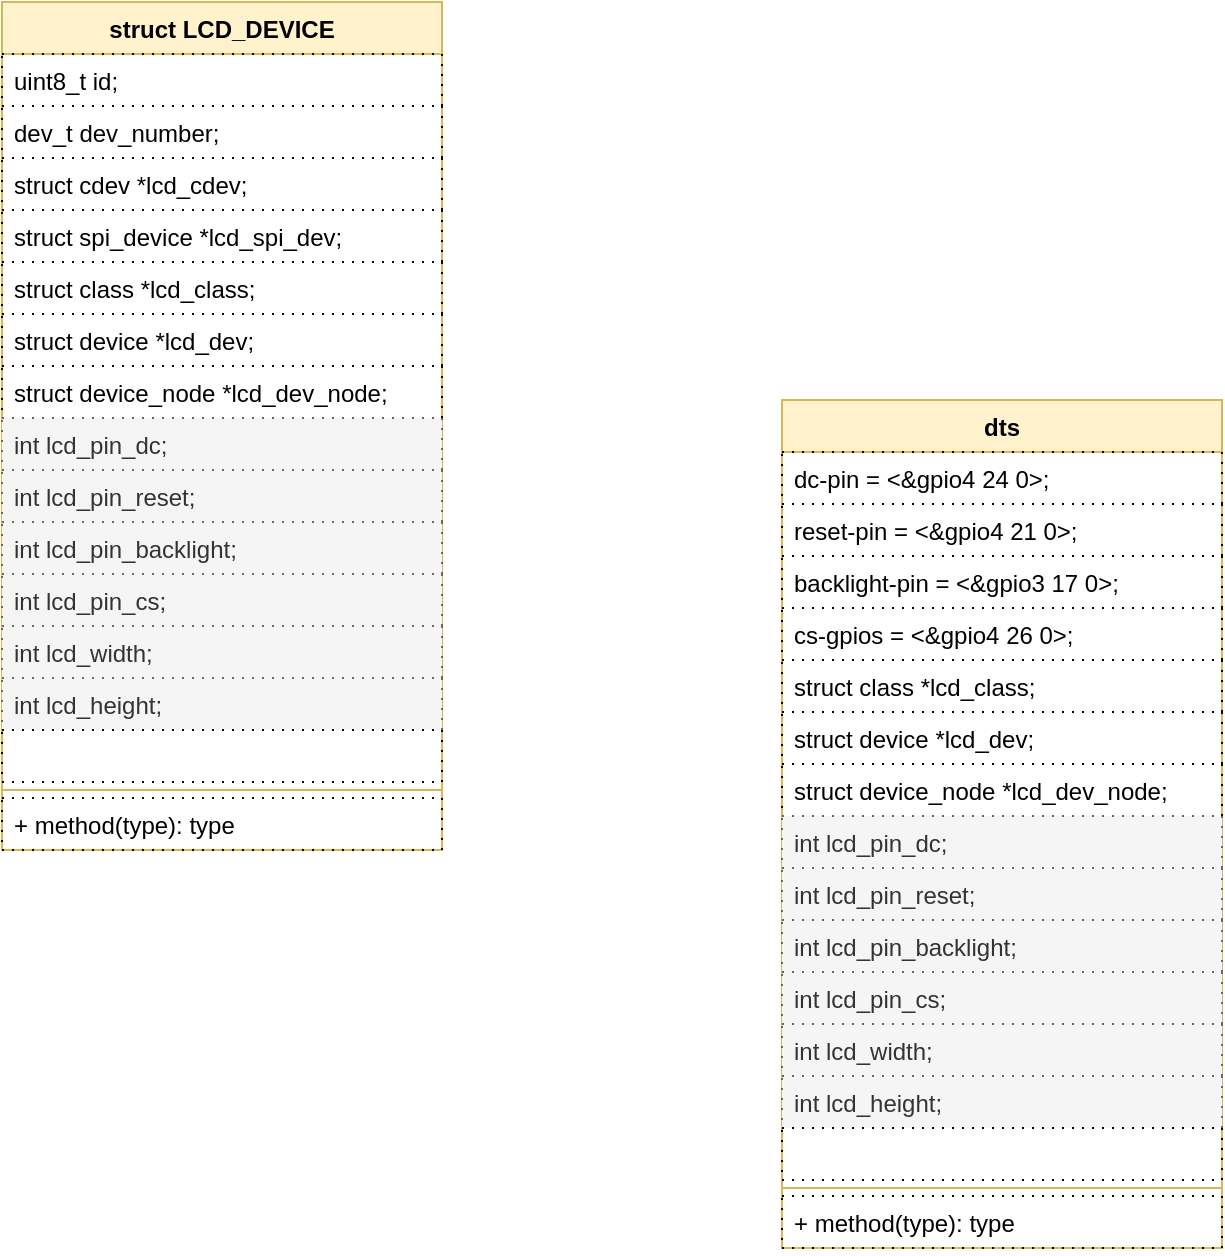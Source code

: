 <mxfile version="22.1.2" type="device">
  <diagram name="第 1 页" id="3Jb-eVokutX10mfzesF-">
    <mxGraphModel dx="1179" dy="709" grid="1" gridSize="10" guides="1" tooltips="1" connect="1" arrows="1" fold="1" page="1" pageScale="1" pageWidth="827" pageHeight="1169" math="0" shadow="0">
      <root>
        <mxCell id="0" />
        <mxCell id="1" parent="0" />
        <mxCell id="gZiH5MzmUHTuEzDFCi7V-2" value="&lt;b style=&quot;border-color: var(--border-color);&quot;&gt;struct LCD_DEVICE&lt;/b&gt;" style="swimlane;fontStyle=1;align=center;verticalAlign=top;childLayout=stackLayout;horizontal=1;startSize=26;horizontalStack=0;resizeParent=1;resizeParentMax=0;resizeLast=0;collapsible=1;marginBottom=0;whiteSpace=wrap;html=1;fillColor=#fff2cc;strokeColor=#d6b656;" vertex="1" parent="1">
          <mxGeometry x="130" y="140" width="220" height="424" as="geometry" />
        </mxCell>
        <mxCell id="gZiH5MzmUHTuEzDFCi7V-3" value="&lt;div&gt;uint8_t id;&lt;/div&gt;&lt;div&gt;&lt;br&gt;&lt;/div&gt;" style="text;strokeColor=default;fillColor=none;align=left;verticalAlign=top;spacingLeft=4;spacingRight=4;overflow=hidden;rotatable=0;points=[[0,0.5],[1,0.5]];portConstraint=eastwest;whiteSpace=wrap;html=1;dashed=1;dashPattern=1 4;" vertex="1" parent="gZiH5MzmUHTuEzDFCi7V-2">
          <mxGeometry y="26" width="220" height="26" as="geometry" />
        </mxCell>
        <mxCell id="gZiH5MzmUHTuEzDFCi7V-8" value="&lt;div&gt;dev_t dev_number;&lt;/div&gt;&lt;div&gt;&lt;br&gt;&lt;/div&gt;" style="text;strokeColor=default;fillColor=none;align=left;verticalAlign=top;spacingLeft=4;spacingRight=4;overflow=hidden;rotatable=0;points=[[0,0.5],[1,0.5]];portConstraint=eastwest;whiteSpace=wrap;html=1;dashed=1;dashPattern=1 4;" vertex="1" parent="gZiH5MzmUHTuEzDFCi7V-2">
          <mxGeometry y="52" width="220" height="26" as="geometry" />
        </mxCell>
        <mxCell id="gZiH5MzmUHTuEzDFCi7V-7" value="&lt;div&gt;struct cdev *lcd_cdev;&lt;/div&gt;&lt;div&gt;&lt;br&gt;&lt;/div&gt;" style="text;strokeColor=default;fillColor=none;align=left;verticalAlign=top;spacingLeft=4;spacingRight=4;overflow=hidden;rotatable=0;points=[[0,0.5],[1,0.5]];portConstraint=eastwest;whiteSpace=wrap;html=1;dashed=1;dashPattern=1 4;" vertex="1" parent="gZiH5MzmUHTuEzDFCi7V-2">
          <mxGeometry y="78" width="220" height="26" as="geometry" />
        </mxCell>
        <mxCell id="gZiH5MzmUHTuEzDFCi7V-6" value="&lt;div&gt;struct spi_device *lcd_spi_dev;&lt;/div&gt;&lt;div&gt;&lt;br&gt;&lt;/div&gt;" style="text;strokeColor=default;fillColor=none;align=left;verticalAlign=top;spacingLeft=4;spacingRight=4;overflow=hidden;rotatable=0;points=[[0,0.5],[1,0.5]];portConstraint=eastwest;whiteSpace=wrap;html=1;dashed=1;dashPattern=1 4;" vertex="1" parent="gZiH5MzmUHTuEzDFCi7V-2">
          <mxGeometry y="104" width="220" height="26" as="geometry" />
        </mxCell>
        <mxCell id="gZiH5MzmUHTuEzDFCi7V-14" value="&lt;div&gt;struct class *lcd_class;&lt;/div&gt;&lt;div&gt;&lt;br&gt;&lt;/div&gt;" style="text;strokeColor=default;fillColor=none;align=left;verticalAlign=top;spacingLeft=4;spacingRight=4;overflow=hidden;rotatable=0;points=[[0,0.5],[1,0.5]];portConstraint=eastwest;whiteSpace=wrap;html=1;dashed=1;dashPattern=1 4;" vertex="1" parent="gZiH5MzmUHTuEzDFCi7V-2">
          <mxGeometry y="130" width="220" height="26" as="geometry" />
        </mxCell>
        <mxCell id="gZiH5MzmUHTuEzDFCi7V-13" value="&lt;div&gt;struct device *lcd_dev;&lt;/div&gt;&lt;div&gt;&lt;br&gt;&lt;/div&gt;" style="text;strokeColor=default;fillColor=none;align=left;verticalAlign=top;spacingLeft=4;spacingRight=4;overflow=hidden;rotatable=0;points=[[0,0.5],[1,0.5]];portConstraint=eastwest;whiteSpace=wrap;html=1;dashed=1;dashPattern=1 4;" vertex="1" parent="gZiH5MzmUHTuEzDFCi7V-2">
          <mxGeometry y="156" width="220" height="26" as="geometry" />
        </mxCell>
        <mxCell id="gZiH5MzmUHTuEzDFCi7V-12" value="&lt;div&gt;struct device_node *lcd_dev_node;&lt;/div&gt;&lt;div&gt;&lt;br&gt;&lt;/div&gt;" style="text;strokeColor=default;fillColor=none;align=left;verticalAlign=top;spacingLeft=4;spacingRight=4;overflow=hidden;rotatable=0;points=[[0,0.5],[1,0.5]];portConstraint=eastwest;whiteSpace=wrap;html=1;dashed=1;dashPattern=1 4;" vertex="1" parent="gZiH5MzmUHTuEzDFCi7V-2">
          <mxGeometry y="182" width="220" height="26" as="geometry" />
        </mxCell>
        <mxCell id="gZiH5MzmUHTuEzDFCi7V-11" value="&lt;div&gt;int lcd_pin_dc;&lt;/div&gt;&lt;div&gt;&lt;br&gt;&lt;/div&gt;" style="text;strokeColor=#666666;fillColor=#f5f5f5;align=left;verticalAlign=top;spacingLeft=4;spacingRight=4;overflow=hidden;rotatable=0;points=[[0,0.5],[1,0.5]];portConstraint=eastwest;whiteSpace=wrap;html=1;dashed=1;dashPattern=1 4;fontColor=#333333;" vertex="1" parent="gZiH5MzmUHTuEzDFCi7V-2">
          <mxGeometry y="208" width="220" height="26" as="geometry" />
        </mxCell>
        <mxCell id="gZiH5MzmUHTuEzDFCi7V-10" value="&lt;div&gt;int lcd_pin_reset;&lt;/div&gt;&lt;div&gt;&lt;br&gt;&lt;/div&gt;" style="text;strokeColor=#666666;fillColor=#f5f5f5;align=left;verticalAlign=top;spacingLeft=4;spacingRight=4;overflow=hidden;rotatable=0;points=[[0,0.5],[1,0.5]];portConstraint=eastwest;whiteSpace=wrap;html=1;dashed=1;dashPattern=1 4;fontColor=#333333;" vertex="1" parent="gZiH5MzmUHTuEzDFCi7V-2">
          <mxGeometry y="234" width="220" height="26" as="geometry" />
        </mxCell>
        <mxCell id="gZiH5MzmUHTuEzDFCi7V-9" value="&lt;div&gt;int lcd_pin_backlight;&lt;/div&gt;&lt;div&gt;&lt;br&gt;&lt;/div&gt;" style="text;strokeColor=#666666;fillColor=#f5f5f5;align=left;verticalAlign=top;spacingLeft=4;spacingRight=4;overflow=hidden;rotatable=0;points=[[0,0.5],[1,0.5]];portConstraint=eastwest;whiteSpace=wrap;html=1;dashed=1;dashPattern=1 4;fontColor=#333333;" vertex="1" parent="gZiH5MzmUHTuEzDFCi7V-2">
          <mxGeometry y="260" width="220" height="26" as="geometry" />
        </mxCell>
        <mxCell id="gZiH5MzmUHTuEzDFCi7V-18" value="&lt;div&gt;int lcd_pin_cs;&lt;/div&gt;&lt;div&gt;&lt;br&gt;&lt;/div&gt;" style="text;strokeColor=#666666;fillColor=#f5f5f5;align=left;verticalAlign=top;spacingLeft=4;spacingRight=4;overflow=hidden;rotatable=0;points=[[0,0.5],[1,0.5]];portConstraint=eastwest;whiteSpace=wrap;html=1;dashed=1;dashPattern=1 4;fontColor=#333333;" vertex="1" parent="gZiH5MzmUHTuEzDFCi7V-2">
          <mxGeometry y="286" width="220" height="26" as="geometry" />
        </mxCell>
        <mxCell id="gZiH5MzmUHTuEzDFCi7V-17" value="&lt;div&gt;int lcd_width;&lt;/div&gt;&lt;div&gt;&lt;br&gt;&lt;/div&gt;" style="text;strokeColor=#666666;fillColor=#f5f5f5;align=left;verticalAlign=top;spacingLeft=4;spacingRight=4;overflow=hidden;rotatable=0;points=[[0,0.5],[1,0.5]];portConstraint=eastwest;whiteSpace=wrap;html=1;dashed=1;dashPattern=1 4;fontColor=#333333;" vertex="1" parent="gZiH5MzmUHTuEzDFCi7V-2">
          <mxGeometry y="312" width="220" height="26" as="geometry" />
        </mxCell>
        <mxCell id="gZiH5MzmUHTuEzDFCi7V-16" value="&lt;div&gt;int lcd_height;&lt;/div&gt;&lt;div&gt;&lt;br&gt;&lt;/div&gt;" style="text;strokeColor=#666666;fillColor=#f5f5f5;align=left;verticalAlign=top;spacingLeft=4;spacingRight=4;overflow=hidden;rotatable=0;points=[[0,0.5],[1,0.5]];portConstraint=eastwest;whiteSpace=wrap;html=1;dashed=1;dashPattern=1 4;fontColor=#333333;" vertex="1" parent="gZiH5MzmUHTuEzDFCi7V-2">
          <mxGeometry y="338" width="220" height="26" as="geometry" />
        </mxCell>
        <mxCell id="gZiH5MzmUHTuEzDFCi7V-15" style="text;strokeColor=default;fillColor=none;align=left;verticalAlign=top;spacingLeft=4;spacingRight=4;overflow=hidden;rotatable=0;points=[[0,0.5],[1,0.5]];portConstraint=eastwest;whiteSpace=wrap;html=1;dashed=1;dashPattern=1 4;" vertex="1" parent="gZiH5MzmUHTuEzDFCi7V-2">
          <mxGeometry y="364" width="220" height="26" as="geometry" />
        </mxCell>
        <mxCell id="gZiH5MzmUHTuEzDFCi7V-4" value="" style="line;strokeWidth=1;fillColor=none;align=left;verticalAlign=middle;spacingTop=-1;spacingLeft=3;spacingRight=3;rotatable=0;labelPosition=right;points=[];portConstraint=eastwest;strokeColor=inherit;" vertex="1" parent="gZiH5MzmUHTuEzDFCi7V-2">
          <mxGeometry y="390" width="220" height="8" as="geometry" />
        </mxCell>
        <mxCell id="gZiH5MzmUHTuEzDFCi7V-5" value="+ method(type): type" style="text;strokeColor=default;fillColor=none;align=left;verticalAlign=top;spacingLeft=4;spacingRight=4;overflow=hidden;rotatable=0;points=[[0,0.5],[1,0.5]];portConstraint=eastwest;whiteSpace=wrap;html=1;dashed=1;dashPattern=1 4;" vertex="1" parent="gZiH5MzmUHTuEzDFCi7V-2">
          <mxGeometry y="398" width="220" height="26" as="geometry" />
        </mxCell>
        <mxCell id="gZiH5MzmUHTuEzDFCi7V-19" value="&lt;b style=&quot;border-color: var(--border-color);&quot;&gt;dts&lt;br&gt;&lt;/b&gt;" style="swimlane;fontStyle=1;align=center;verticalAlign=top;childLayout=stackLayout;horizontal=1;startSize=26;horizontalStack=0;resizeParent=1;resizeParentMax=0;resizeLast=0;collapsible=1;marginBottom=0;whiteSpace=wrap;html=1;fillColor=#fff2cc;strokeColor=#d6b656;" vertex="1" parent="1">
          <mxGeometry x="520" y="339" width="220" height="424" as="geometry" />
        </mxCell>
        <mxCell id="gZiH5MzmUHTuEzDFCi7V-20" value="&lt;div&gt;&lt;div&gt;dc-pin = &amp;lt;&amp;amp;gpio4 24 0&amp;gt;;&lt;/div&gt;&lt;/div&gt;&lt;div&gt;&lt;br&gt;&lt;/div&gt;" style="text;strokeColor=default;fillColor=none;align=left;verticalAlign=top;spacingLeft=4;spacingRight=4;overflow=hidden;rotatable=0;points=[[0,0.5],[1,0.5]];portConstraint=eastwest;whiteSpace=wrap;html=1;dashed=1;dashPattern=1 4;" vertex="1" parent="gZiH5MzmUHTuEzDFCi7V-19">
          <mxGeometry y="26" width="220" height="26" as="geometry" />
        </mxCell>
        <mxCell id="gZiH5MzmUHTuEzDFCi7V-21" value="&lt;div&gt;&lt;div&gt;reset-pin = &amp;lt;&amp;amp;gpio4 21 0&amp;gt;;&lt;/div&gt;&lt;/div&gt;&lt;div&gt;&lt;br&gt;&lt;/div&gt;" style="text;strokeColor=default;fillColor=none;align=left;verticalAlign=top;spacingLeft=4;spacingRight=4;overflow=hidden;rotatable=0;points=[[0,0.5],[1,0.5]];portConstraint=eastwest;whiteSpace=wrap;html=1;dashed=1;dashPattern=1 4;" vertex="1" parent="gZiH5MzmUHTuEzDFCi7V-19">
          <mxGeometry y="52" width="220" height="26" as="geometry" />
        </mxCell>
        <mxCell id="gZiH5MzmUHTuEzDFCi7V-22" value="&lt;div&gt;&lt;div&gt;backlight-pin = &amp;lt;&amp;amp;gpio3 17 0&amp;gt;;&lt;/div&gt;&lt;/div&gt;&lt;div&gt;&lt;br&gt;&lt;/div&gt;" style="text;strokeColor=default;fillColor=none;align=left;verticalAlign=top;spacingLeft=4;spacingRight=4;overflow=hidden;rotatable=0;points=[[0,0.5],[1,0.5]];portConstraint=eastwest;whiteSpace=wrap;html=1;dashed=1;dashPattern=1 4;" vertex="1" parent="gZiH5MzmUHTuEzDFCi7V-19">
          <mxGeometry y="78" width="220" height="26" as="geometry" />
        </mxCell>
        <mxCell id="gZiH5MzmUHTuEzDFCi7V-23" value="&lt;div&gt;&lt;div&gt;cs-gpios = &amp;lt;&amp;amp;gpio4 26 0&amp;gt;;&lt;/div&gt;&lt;/div&gt;&lt;div&gt;&lt;br&gt;&lt;/div&gt;" style="text;strokeColor=default;fillColor=none;align=left;verticalAlign=top;spacingLeft=4;spacingRight=4;overflow=hidden;rotatable=0;points=[[0,0.5],[1,0.5]];portConstraint=eastwest;whiteSpace=wrap;html=1;dashed=1;dashPattern=1 4;" vertex="1" parent="gZiH5MzmUHTuEzDFCi7V-19">
          <mxGeometry y="104" width="220" height="26" as="geometry" />
        </mxCell>
        <mxCell id="gZiH5MzmUHTuEzDFCi7V-24" value="&lt;div&gt;struct class *lcd_class;&lt;/div&gt;&lt;div&gt;&lt;br&gt;&lt;/div&gt;" style="text;strokeColor=default;fillColor=none;align=left;verticalAlign=top;spacingLeft=4;spacingRight=4;overflow=hidden;rotatable=0;points=[[0,0.5],[1,0.5]];portConstraint=eastwest;whiteSpace=wrap;html=1;dashed=1;dashPattern=1 4;" vertex="1" parent="gZiH5MzmUHTuEzDFCi7V-19">
          <mxGeometry y="130" width="220" height="26" as="geometry" />
        </mxCell>
        <mxCell id="gZiH5MzmUHTuEzDFCi7V-25" value="&lt;div&gt;struct device *lcd_dev;&lt;/div&gt;&lt;div&gt;&lt;br&gt;&lt;/div&gt;" style="text;strokeColor=default;fillColor=none;align=left;verticalAlign=top;spacingLeft=4;spacingRight=4;overflow=hidden;rotatable=0;points=[[0,0.5],[1,0.5]];portConstraint=eastwest;whiteSpace=wrap;html=1;dashed=1;dashPattern=1 4;" vertex="1" parent="gZiH5MzmUHTuEzDFCi7V-19">
          <mxGeometry y="156" width="220" height="26" as="geometry" />
        </mxCell>
        <mxCell id="gZiH5MzmUHTuEzDFCi7V-26" value="&lt;div&gt;struct device_node *lcd_dev_node;&lt;/div&gt;&lt;div&gt;&lt;br&gt;&lt;/div&gt;" style="text;strokeColor=default;fillColor=none;align=left;verticalAlign=top;spacingLeft=4;spacingRight=4;overflow=hidden;rotatable=0;points=[[0,0.5],[1,0.5]];portConstraint=eastwest;whiteSpace=wrap;html=1;dashed=1;dashPattern=1 4;" vertex="1" parent="gZiH5MzmUHTuEzDFCi7V-19">
          <mxGeometry y="182" width="220" height="26" as="geometry" />
        </mxCell>
        <mxCell id="gZiH5MzmUHTuEzDFCi7V-27" value="&lt;div&gt;int lcd_pin_dc;&lt;/div&gt;&lt;div&gt;&lt;br&gt;&lt;/div&gt;" style="text;strokeColor=#666666;fillColor=#f5f5f5;align=left;verticalAlign=top;spacingLeft=4;spacingRight=4;overflow=hidden;rotatable=0;points=[[0,0.5],[1,0.5]];portConstraint=eastwest;whiteSpace=wrap;html=1;dashed=1;dashPattern=1 4;fontColor=#333333;" vertex="1" parent="gZiH5MzmUHTuEzDFCi7V-19">
          <mxGeometry y="208" width="220" height="26" as="geometry" />
        </mxCell>
        <mxCell id="gZiH5MzmUHTuEzDFCi7V-28" value="&lt;div&gt;int lcd_pin_reset;&lt;/div&gt;&lt;div&gt;&lt;br&gt;&lt;/div&gt;" style="text;strokeColor=#666666;fillColor=#f5f5f5;align=left;verticalAlign=top;spacingLeft=4;spacingRight=4;overflow=hidden;rotatable=0;points=[[0,0.5],[1,0.5]];portConstraint=eastwest;whiteSpace=wrap;html=1;dashed=1;dashPattern=1 4;fontColor=#333333;" vertex="1" parent="gZiH5MzmUHTuEzDFCi7V-19">
          <mxGeometry y="234" width="220" height="26" as="geometry" />
        </mxCell>
        <mxCell id="gZiH5MzmUHTuEzDFCi7V-29" value="&lt;div&gt;int lcd_pin_backlight;&lt;/div&gt;&lt;div&gt;&lt;br&gt;&lt;/div&gt;" style="text;strokeColor=#666666;fillColor=#f5f5f5;align=left;verticalAlign=top;spacingLeft=4;spacingRight=4;overflow=hidden;rotatable=0;points=[[0,0.5],[1,0.5]];portConstraint=eastwest;whiteSpace=wrap;html=1;dashed=1;dashPattern=1 4;fontColor=#333333;" vertex="1" parent="gZiH5MzmUHTuEzDFCi7V-19">
          <mxGeometry y="260" width="220" height="26" as="geometry" />
        </mxCell>
        <mxCell id="gZiH5MzmUHTuEzDFCi7V-30" value="&lt;div&gt;int lcd_pin_cs;&lt;/div&gt;&lt;div&gt;&lt;br&gt;&lt;/div&gt;" style="text;strokeColor=#666666;fillColor=#f5f5f5;align=left;verticalAlign=top;spacingLeft=4;spacingRight=4;overflow=hidden;rotatable=0;points=[[0,0.5],[1,0.5]];portConstraint=eastwest;whiteSpace=wrap;html=1;dashed=1;dashPattern=1 4;fontColor=#333333;" vertex="1" parent="gZiH5MzmUHTuEzDFCi7V-19">
          <mxGeometry y="286" width="220" height="26" as="geometry" />
        </mxCell>
        <mxCell id="gZiH5MzmUHTuEzDFCi7V-31" value="&lt;div&gt;int lcd_width;&lt;/div&gt;&lt;div&gt;&lt;br&gt;&lt;/div&gt;" style="text;strokeColor=#666666;fillColor=#f5f5f5;align=left;verticalAlign=top;spacingLeft=4;spacingRight=4;overflow=hidden;rotatable=0;points=[[0,0.5],[1,0.5]];portConstraint=eastwest;whiteSpace=wrap;html=1;dashed=1;dashPattern=1 4;fontColor=#333333;" vertex="1" parent="gZiH5MzmUHTuEzDFCi7V-19">
          <mxGeometry y="312" width="220" height="26" as="geometry" />
        </mxCell>
        <mxCell id="gZiH5MzmUHTuEzDFCi7V-32" value="&lt;div&gt;int lcd_height;&lt;/div&gt;&lt;div&gt;&lt;br&gt;&lt;/div&gt;" style="text;strokeColor=#666666;fillColor=#f5f5f5;align=left;verticalAlign=top;spacingLeft=4;spacingRight=4;overflow=hidden;rotatable=0;points=[[0,0.5],[1,0.5]];portConstraint=eastwest;whiteSpace=wrap;html=1;dashed=1;dashPattern=1 4;fontColor=#333333;" vertex="1" parent="gZiH5MzmUHTuEzDFCi7V-19">
          <mxGeometry y="338" width="220" height="26" as="geometry" />
        </mxCell>
        <mxCell id="gZiH5MzmUHTuEzDFCi7V-33" style="text;strokeColor=default;fillColor=none;align=left;verticalAlign=top;spacingLeft=4;spacingRight=4;overflow=hidden;rotatable=0;points=[[0,0.5],[1,0.5]];portConstraint=eastwest;whiteSpace=wrap;html=1;dashed=1;dashPattern=1 4;" vertex="1" parent="gZiH5MzmUHTuEzDFCi7V-19">
          <mxGeometry y="364" width="220" height="26" as="geometry" />
        </mxCell>
        <mxCell id="gZiH5MzmUHTuEzDFCi7V-34" value="" style="line;strokeWidth=1;fillColor=none;align=left;verticalAlign=middle;spacingTop=-1;spacingLeft=3;spacingRight=3;rotatable=0;labelPosition=right;points=[];portConstraint=eastwest;strokeColor=inherit;" vertex="1" parent="gZiH5MzmUHTuEzDFCi7V-19">
          <mxGeometry y="390" width="220" height="8" as="geometry" />
        </mxCell>
        <mxCell id="gZiH5MzmUHTuEzDFCi7V-35" value="+ method(type): type" style="text;strokeColor=default;fillColor=none;align=left;verticalAlign=top;spacingLeft=4;spacingRight=4;overflow=hidden;rotatable=0;points=[[0,0.5],[1,0.5]];portConstraint=eastwest;whiteSpace=wrap;html=1;dashed=1;dashPattern=1 4;" vertex="1" parent="gZiH5MzmUHTuEzDFCi7V-19">
          <mxGeometry y="398" width="220" height="26" as="geometry" />
        </mxCell>
      </root>
    </mxGraphModel>
  </diagram>
</mxfile>
